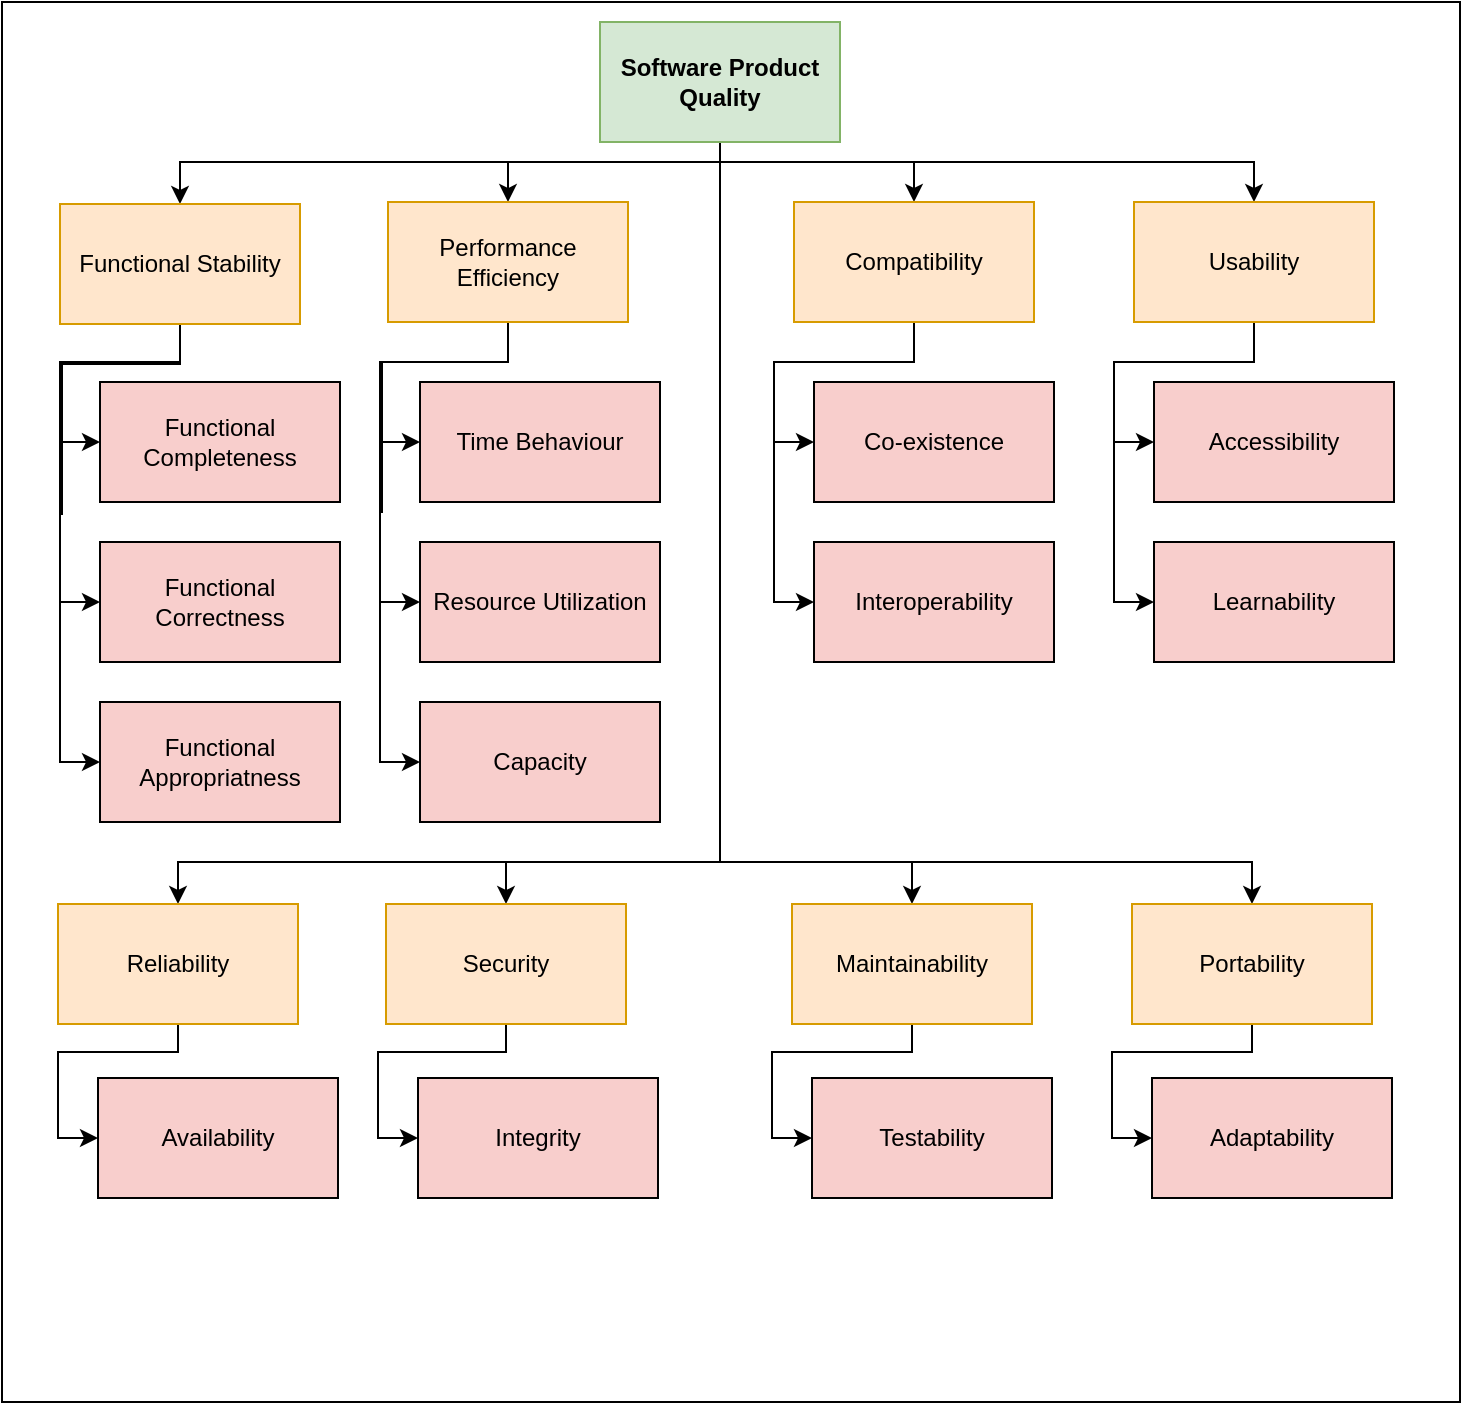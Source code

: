 <mxfile version="22.1.3" type="device">
  <diagram name="Seite-1" id="AI3WwMv_p7Rr0aOn4IvB">
    <mxGraphModel dx="1389" dy="767" grid="1" gridSize="10" guides="1" tooltips="1" connect="1" arrows="1" fold="1" page="1" pageScale="1" pageWidth="827" pageHeight="1169" math="0" shadow="0">
      <root>
        <mxCell id="0" />
        <mxCell id="1" parent="0" />
        <mxCell id="KRjjYZ1IHPwtd9uW-2P0-2" value="" style="rounded=0;whiteSpace=wrap;html=1;" vertex="1" parent="1">
          <mxGeometry x="140" y="60" width="729" height="700" as="geometry" />
        </mxCell>
        <mxCell id="KRjjYZ1IHPwtd9uW-2P0-44" style="edgeStyle=orthogonalEdgeStyle;rounded=0;orthogonalLoop=1;jettySize=auto;html=1;entryX=0.5;entryY=0;entryDx=0;entryDy=0;" edge="1" parent="1" source="KRjjYZ1IHPwtd9uW-2P0-3" target="KRjjYZ1IHPwtd9uW-2P0-9">
          <mxGeometry relative="1" as="geometry">
            <Array as="points">
              <mxPoint x="499" y="490" />
              <mxPoint x="392" y="490" />
            </Array>
          </mxGeometry>
        </mxCell>
        <mxCell id="KRjjYZ1IHPwtd9uW-2P0-45" style="edgeStyle=orthogonalEdgeStyle;rounded=0;orthogonalLoop=1;jettySize=auto;html=1;" edge="1" parent="1" source="KRjjYZ1IHPwtd9uW-2P0-3" target="KRjjYZ1IHPwtd9uW-2P0-5">
          <mxGeometry relative="1" as="geometry">
            <Array as="points">
              <mxPoint x="499" y="140" />
              <mxPoint x="393" y="140" />
            </Array>
          </mxGeometry>
        </mxCell>
        <mxCell id="KRjjYZ1IHPwtd9uW-2P0-46" style="edgeStyle=orthogonalEdgeStyle;rounded=0;orthogonalLoop=1;jettySize=auto;html=1;" edge="1" parent="1" source="KRjjYZ1IHPwtd9uW-2P0-3" target="KRjjYZ1IHPwtd9uW-2P0-4">
          <mxGeometry relative="1" as="geometry">
            <Array as="points">
              <mxPoint x="499" y="140" />
              <mxPoint x="229" y="140" />
            </Array>
          </mxGeometry>
        </mxCell>
        <mxCell id="KRjjYZ1IHPwtd9uW-2P0-47" style="edgeStyle=orthogonalEdgeStyle;rounded=0;orthogonalLoop=1;jettySize=auto;html=1;entryX=0.5;entryY=0;entryDx=0;entryDy=0;" edge="1" parent="1" source="KRjjYZ1IHPwtd9uW-2P0-3" target="KRjjYZ1IHPwtd9uW-2P0-6">
          <mxGeometry relative="1" as="geometry">
            <Array as="points">
              <mxPoint x="499" y="140" />
              <mxPoint x="596" y="140" />
            </Array>
          </mxGeometry>
        </mxCell>
        <mxCell id="KRjjYZ1IHPwtd9uW-2P0-48" style="edgeStyle=orthogonalEdgeStyle;rounded=0;orthogonalLoop=1;jettySize=auto;html=1;" edge="1" parent="1" source="KRjjYZ1IHPwtd9uW-2P0-3" target="KRjjYZ1IHPwtd9uW-2P0-7">
          <mxGeometry relative="1" as="geometry">
            <Array as="points">
              <mxPoint x="499" y="140" />
              <mxPoint x="766" y="140" />
            </Array>
          </mxGeometry>
        </mxCell>
        <mxCell id="KRjjYZ1IHPwtd9uW-2P0-49" style="edgeStyle=orthogonalEdgeStyle;rounded=0;orthogonalLoop=1;jettySize=auto;html=1;entryX=0.5;entryY=0;entryDx=0;entryDy=0;" edge="1" parent="1" source="KRjjYZ1IHPwtd9uW-2P0-3" target="KRjjYZ1IHPwtd9uW-2P0-10">
          <mxGeometry relative="1" as="geometry">
            <Array as="points">
              <mxPoint x="499" y="490" />
              <mxPoint x="595" y="490" />
            </Array>
          </mxGeometry>
        </mxCell>
        <mxCell id="KRjjYZ1IHPwtd9uW-2P0-50" style="edgeStyle=orthogonalEdgeStyle;rounded=0;orthogonalLoop=1;jettySize=auto;html=1;entryX=0.5;entryY=0;entryDx=0;entryDy=0;" edge="1" parent="1" source="KRjjYZ1IHPwtd9uW-2P0-3" target="KRjjYZ1IHPwtd9uW-2P0-11">
          <mxGeometry relative="1" as="geometry">
            <Array as="points">
              <mxPoint x="499" y="490" />
              <mxPoint x="765" y="490" />
            </Array>
          </mxGeometry>
        </mxCell>
        <mxCell id="KRjjYZ1IHPwtd9uW-2P0-64" style="edgeStyle=orthogonalEdgeStyle;rounded=0;orthogonalLoop=1;jettySize=auto;html=1;entryX=0.5;entryY=0;entryDx=0;entryDy=0;" edge="1" parent="1" source="KRjjYZ1IHPwtd9uW-2P0-3" target="KRjjYZ1IHPwtd9uW-2P0-8">
          <mxGeometry relative="1" as="geometry">
            <Array as="points">
              <mxPoint x="499" y="490" />
              <mxPoint x="228" y="490" />
            </Array>
          </mxGeometry>
        </mxCell>
        <mxCell id="KRjjYZ1IHPwtd9uW-2P0-3" value="Software Product Quality" style="rounded=0;whiteSpace=wrap;html=1;fillColor=#d5e8d4;strokeColor=#82b366;fontStyle=1" vertex="1" parent="1">
          <mxGeometry x="439" y="70" width="120" height="60" as="geometry" />
        </mxCell>
        <mxCell id="KRjjYZ1IHPwtd9uW-2P0-57" style="edgeStyle=orthogonalEdgeStyle;rounded=0;orthogonalLoop=1;jettySize=auto;html=1;entryX=0;entryY=0.5;entryDx=0;entryDy=0;" edge="1" parent="1" source="KRjjYZ1IHPwtd9uW-2P0-4" target="KRjjYZ1IHPwtd9uW-2P0-14">
          <mxGeometry relative="1" as="geometry" />
        </mxCell>
        <mxCell id="KRjjYZ1IHPwtd9uW-2P0-58" style="edgeStyle=orthogonalEdgeStyle;rounded=0;orthogonalLoop=1;jettySize=auto;html=1;entryX=0;entryY=0.5;entryDx=0;entryDy=0;exitX=0.5;exitY=1;exitDx=0;exitDy=0;" edge="1" parent="1" source="KRjjYZ1IHPwtd9uW-2P0-4" target="KRjjYZ1IHPwtd9uW-2P0-15">
          <mxGeometry relative="1" as="geometry">
            <Array as="points">
              <mxPoint x="229" y="240" />
              <mxPoint x="169" y="240" />
              <mxPoint x="169" y="360" />
            </Array>
          </mxGeometry>
        </mxCell>
        <mxCell id="KRjjYZ1IHPwtd9uW-2P0-59" style="edgeStyle=orthogonalEdgeStyle;rounded=0;orthogonalLoop=1;jettySize=auto;html=1;entryX=0;entryY=0.5;entryDx=0;entryDy=0;exitX=0.5;exitY=1;exitDx=0;exitDy=0;" edge="1" parent="1" source="KRjjYZ1IHPwtd9uW-2P0-4" target="KRjjYZ1IHPwtd9uW-2P0-19">
          <mxGeometry relative="1" as="geometry">
            <mxPoint x="220" y="240" as="sourcePoint" />
            <Array as="points">
              <mxPoint x="229" y="240" />
              <mxPoint x="170" y="240" />
              <mxPoint x="170" y="316" />
              <mxPoint x="169" y="316" />
              <mxPoint x="169" y="440" />
            </Array>
          </mxGeometry>
        </mxCell>
        <mxCell id="KRjjYZ1IHPwtd9uW-2P0-4" value="Functional Stability" style="rounded=0;whiteSpace=wrap;html=1;align=center;fillColor=#FFE6CC;strokeColor=#d79b00;" vertex="1" parent="1">
          <mxGeometry x="169" y="161" width="120" height="60" as="geometry" />
        </mxCell>
        <mxCell id="KRjjYZ1IHPwtd9uW-2P0-60" style="edgeStyle=orthogonalEdgeStyle;rounded=0;orthogonalLoop=1;jettySize=auto;html=1;entryX=0;entryY=0.5;entryDx=0;entryDy=0;" edge="1" parent="1" source="KRjjYZ1IHPwtd9uW-2P0-5" target="KRjjYZ1IHPwtd9uW-2P0-16">
          <mxGeometry relative="1" as="geometry" />
        </mxCell>
        <mxCell id="KRjjYZ1IHPwtd9uW-2P0-61" style="edgeStyle=orthogonalEdgeStyle;rounded=0;orthogonalLoop=1;jettySize=auto;html=1;entryX=0;entryY=0.5;entryDx=0;entryDy=0;" edge="1" parent="1" source="KRjjYZ1IHPwtd9uW-2P0-5" target="KRjjYZ1IHPwtd9uW-2P0-17">
          <mxGeometry relative="1" as="geometry">
            <Array as="points">
              <mxPoint x="393" y="240" />
              <mxPoint x="329" y="240" />
              <mxPoint x="329" y="360" />
            </Array>
          </mxGeometry>
        </mxCell>
        <mxCell id="KRjjYZ1IHPwtd9uW-2P0-62" style="edgeStyle=orthogonalEdgeStyle;rounded=0;orthogonalLoop=1;jettySize=auto;html=1;entryX=0;entryY=0.5;entryDx=0;entryDy=0;exitX=0.5;exitY=1;exitDx=0;exitDy=0;" edge="1" parent="1" source="KRjjYZ1IHPwtd9uW-2P0-5" target="KRjjYZ1IHPwtd9uW-2P0-18">
          <mxGeometry relative="1" as="geometry">
            <Array as="points">
              <mxPoint x="393" y="240" />
              <mxPoint x="330" y="240" />
              <mxPoint x="330" y="315" />
              <mxPoint x="329" y="315" />
              <mxPoint x="329" y="440" />
            </Array>
          </mxGeometry>
        </mxCell>
        <mxCell id="KRjjYZ1IHPwtd9uW-2P0-5" value="Performance Efficiency" style="rounded=0;whiteSpace=wrap;html=1;fillColor=#ffe6cc;strokeColor=#d79b00;" vertex="1" parent="1">
          <mxGeometry x="333" y="160" width="120" height="60" as="geometry" />
        </mxCell>
        <mxCell id="KRjjYZ1IHPwtd9uW-2P0-52" style="edgeStyle=orthogonalEdgeStyle;rounded=0;orthogonalLoop=1;jettySize=auto;html=1;entryX=0;entryY=0.5;entryDx=0;entryDy=0;" edge="1" parent="1" source="KRjjYZ1IHPwtd9uW-2P0-6" target="KRjjYZ1IHPwtd9uW-2P0-20">
          <mxGeometry relative="1" as="geometry" />
        </mxCell>
        <mxCell id="KRjjYZ1IHPwtd9uW-2P0-53" style="edgeStyle=orthogonalEdgeStyle;rounded=0;orthogonalLoop=1;jettySize=auto;html=1;entryX=0;entryY=0.5;entryDx=0;entryDy=0;" edge="1" parent="1" source="KRjjYZ1IHPwtd9uW-2P0-6" target="KRjjYZ1IHPwtd9uW-2P0-21">
          <mxGeometry relative="1" as="geometry">
            <Array as="points">
              <mxPoint x="596" y="240" />
              <mxPoint x="526" y="240" />
              <mxPoint x="526" y="360" />
            </Array>
          </mxGeometry>
        </mxCell>
        <mxCell id="KRjjYZ1IHPwtd9uW-2P0-6" value="Compatibility" style="rounded=0;whiteSpace=wrap;html=1;fillColor=#ffe6cc;strokeColor=#d79b00;" vertex="1" parent="1">
          <mxGeometry x="536" y="160" width="120" height="60" as="geometry" />
        </mxCell>
        <mxCell id="KRjjYZ1IHPwtd9uW-2P0-54" style="edgeStyle=orthogonalEdgeStyle;rounded=0;orthogonalLoop=1;jettySize=auto;html=1;entryX=0;entryY=0.5;entryDx=0;entryDy=0;" edge="1" parent="1" source="KRjjYZ1IHPwtd9uW-2P0-7" target="KRjjYZ1IHPwtd9uW-2P0-22">
          <mxGeometry relative="1" as="geometry" />
        </mxCell>
        <mxCell id="KRjjYZ1IHPwtd9uW-2P0-55" style="edgeStyle=orthogonalEdgeStyle;rounded=0;orthogonalLoop=1;jettySize=auto;html=1;entryX=0;entryY=0.5;entryDx=0;entryDy=0;" edge="1" parent="1" source="KRjjYZ1IHPwtd9uW-2P0-7" target="KRjjYZ1IHPwtd9uW-2P0-23">
          <mxGeometry relative="1" as="geometry">
            <Array as="points">
              <mxPoint x="766" y="240" />
              <mxPoint x="696" y="240" />
              <mxPoint x="696" y="360" />
            </Array>
          </mxGeometry>
        </mxCell>
        <mxCell id="KRjjYZ1IHPwtd9uW-2P0-7" value="Usability" style="rounded=0;whiteSpace=wrap;html=1;fillColor=#ffe6cc;strokeColor=#d79b00;" vertex="1" parent="1">
          <mxGeometry x="706" y="160" width="120" height="60" as="geometry" />
        </mxCell>
        <mxCell id="KRjjYZ1IHPwtd9uW-2P0-66" style="edgeStyle=orthogonalEdgeStyle;rounded=0;orthogonalLoop=1;jettySize=auto;html=1;entryX=0;entryY=0.5;entryDx=0;entryDy=0;" edge="1" parent="1" source="KRjjYZ1IHPwtd9uW-2P0-8" target="KRjjYZ1IHPwtd9uW-2P0-25">
          <mxGeometry relative="1" as="geometry">
            <Array as="points">
              <mxPoint x="228" y="585" />
              <mxPoint x="168" y="585" />
              <mxPoint x="168" y="628" />
            </Array>
          </mxGeometry>
        </mxCell>
        <mxCell id="KRjjYZ1IHPwtd9uW-2P0-8" value="Reliability" style="rounded=0;whiteSpace=wrap;html=1;fillColor=#ffe6cc;strokeColor=#d79b00;" vertex="1" parent="1">
          <mxGeometry x="168" y="511" width="120" height="60" as="geometry" />
        </mxCell>
        <mxCell id="KRjjYZ1IHPwtd9uW-2P0-69" style="edgeStyle=orthogonalEdgeStyle;rounded=0;orthogonalLoop=1;jettySize=auto;html=1;entryX=0;entryY=0.5;entryDx=0;entryDy=0;" edge="1" parent="1" source="KRjjYZ1IHPwtd9uW-2P0-9" target="KRjjYZ1IHPwtd9uW-2P0-28">
          <mxGeometry relative="1" as="geometry">
            <Array as="points">
              <mxPoint x="392" y="585" />
              <mxPoint x="328" y="585" />
              <mxPoint x="328" y="628" />
            </Array>
          </mxGeometry>
        </mxCell>
        <mxCell id="KRjjYZ1IHPwtd9uW-2P0-9" value="Security" style="rounded=0;whiteSpace=wrap;html=1;fillColor=#ffe6cc;strokeColor=#d79b00;" vertex="1" parent="1">
          <mxGeometry x="332" y="511" width="120" height="60" as="geometry" />
        </mxCell>
        <mxCell id="KRjjYZ1IHPwtd9uW-2P0-72" style="edgeStyle=orthogonalEdgeStyle;rounded=0;orthogonalLoop=1;jettySize=auto;html=1;entryX=0;entryY=0.5;entryDx=0;entryDy=0;" edge="1" parent="1" source="KRjjYZ1IHPwtd9uW-2P0-10" target="KRjjYZ1IHPwtd9uW-2P0-31">
          <mxGeometry relative="1" as="geometry">
            <Array as="points">
              <mxPoint x="595" y="585" />
              <mxPoint x="525" y="585" />
              <mxPoint x="525" y="628" />
            </Array>
          </mxGeometry>
        </mxCell>
        <mxCell id="KRjjYZ1IHPwtd9uW-2P0-10" value="Maintainability" style="rounded=0;whiteSpace=wrap;html=1;fillColor=#ffe6cc;strokeColor=#d79b00;" vertex="1" parent="1">
          <mxGeometry x="535" y="511" width="120" height="60" as="geometry" />
        </mxCell>
        <mxCell id="KRjjYZ1IHPwtd9uW-2P0-14" value="Functional Completeness" style="rounded=0;whiteSpace=wrap;html=1;align=center;fillColor=#F8CECC;" vertex="1" parent="1">
          <mxGeometry x="189" y="250" width="120" height="60" as="geometry" />
        </mxCell>
        <mxCell id="KRjjYZ1IHPwtd9uW-2P0-15" value="Functional Correctness" style="rounded=0;whiteSpace=wrap;html=1;align=center;fillColor=#F8CECC;" vertex="1" parent="1">
          <mxGeometry x="189" y="330" width="120" height="60" as="geometry" />
        </mxCell>
        <mxCell id="KRjjYZ1IHPwtd9uW-2P0-16" value="Time Behaviour" style="rounded=0;whiteSpace=wrap;html=1;align=center;fillColor=#F8CECC;" vertex="1" parent="1">
          <mxGeometry x="349" y="250" width="120" height="60" as="geometry" />
        </mxCell>
        <mxCell id="KRjjYZ1IHPwtd9uW-2P0-17" value="Resource Utilization" style="rounded=0;whiteSpace=wrap;html=1;align=center;fillColor=#F8CECC;" vertex="1" parent="1">
          <mxGeometry x="349" y="330" width="120" height="60" as="geometry" />
        </mxCell>
        <mxCell id="KRjjYZ1IHPwtd9uW-2P0-18" value="Capacity" style="rounded=0;whiteSpace=wrap;html=1;align=center;fillColor=#F8CECC;" vertex="1" parent="1">
          <mxGeometry x="349" y="410" width="120" height="60" as="geometry" />
        </mxCell>
        <mxCell id="KRjjYZ1IHPwtd9uW-2P0-19" value="Functional Appropriatness" style="rounded=0;whiteSpace=wrap;html=1;align=center;fillColor=#F8CECC;" vertex="1" parent="1">
          <mxGeometry x="189" y="410" width="120" height="60" as="geometry" />
        </mxCell>
        <mxCell id="KRjjYZ1IHPwtd9uW-2P0-20" value="Co-existence" style="rounded=0;whiteSpace=wrap;html=1;align=center;fillColor=#F8CECC;" vertex="1" parent="1">
          <mxGeometry x="546" y="250" width="120" height="60" as="geometry" />
        </mxCell>
        <mxCell id="KRjjYZ1IHPwtd9uW-2P0-21" value="Interoperability" style="rounded=0;whiteSpace=wrap;html=1;align=center;fillColor=#F8CECC;" vertex="1" parent="1">
          <mxGeometry x="546" y="330" width="120" height="60" as="geometry" />
        </mxCell>
        <mxCell id="KRjjYZ1IHPwtd9uW-2P0-22" value="Accessibility" style="rounded=0;whiteSpace=wrap;html=1;align=center;fillColor=#F8CECC;" vertex="1" parent="1">
          <mxGeometry x="716" y="250" width="120" height="60" as="geometry" />
        </mxCell>
        <mxCell id="KRjjYZ1IHPwtd9uW-2P0-23" value="Learnability" style="rounded=0;whiteSpace=wrap;html=1;align=center;fillColor=#F8CECC;" vertex="1" parent="1">
          <mxGeometry x="716" y="330" width="120" height="60" as="geometry" />
        </mxCell>
        <mxCell id="KRjjYZ1IHPwtd9uW-2P0-25" value="Availability" style="rounded=0;whiteSpace=wrap;html=1;align=center;fillColor=#F8CECC;" vertex="1" parent="1">
          <mxGeometry x="188" y="598" width="120" height="60" as="geometry" />
        </mxCell>
        <mxCell id="KRjjYZ1IHPwtd9uW-2P0-28" value="Integrity" style="rounded=0;whiteSpace=wrap;html=1;align=center;fillColor=#F8CECC;" vertex="1" parent="1">
          <mxGeometry x="348" y="598" width="120" height="60" as="geometry" />
        </mxCell>
        <mxCell id="KRjjYZ1IHPwtd9uW-2P0-31" value="Testability" style="rounded=0;whiteSpace=wrap;html=1;align=center;fillColor=#F8CECC;" vertex="1" parent="1">
          <mxGeometry x="545" y="598" width="120" height="60" as="geometry" />
        </mxCell>
        <mxCell id="KRjjYZ1IHPwtd9uW-2P0-35" value="Adaptability" style="rounded=0;whiteSpace=wrap;html=1;align=center;fillColor=#F8CECC;" vertex="1" parent="1">
          <mxGeometry x="715" y="598" width="120" height="60" as="geometry" />
        </mxCell>
        <mxCell id="KRjjYZ1IHPwtd9uW-2P0-75" style="edgeStyle=orthogonalEdgeStyle;rounded=0;orthogonalLoop=1;jettySize=auto;html=1;entryX=0;entryY=0.5;entryDx=0;entryDy=0;" edge="1" parent="1" source="KRjjYZ1IHPwtd9uW-2P0-11" target="KRjjYZ1IHPwtd9uW-2P0-35">
          <mxGeometry relative="1" as="geometry">
            <Array as="points">
              <mxPoint x="765" y="585" />
              <mxPoint x="695" y="585" />
              <mxPoint x="695" y="628" />
            </Array>
          </mxGeometry>
        </mxCell>
        <mxCell id="KRjjYZ1IHPwtd9uW-2P0-11" value="Portability" style="rounded=0;whiteSpace=wrap;html=1;fillColor=#ffe6cc;strokeColor=#d79b00;" vertex="1" parent="1">
          <mxGeometry x="705" y="511" width="120" height="60" as="geometry" />
        </mxCell>
      </root>
    </mxGraphModel>
  </diagram>
</mxfile>
